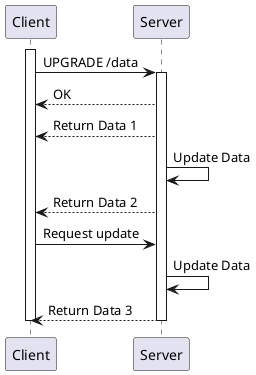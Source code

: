 @startuml
activate Client

Client -> Server: UPGRADE /data
activate Server
Server --> Client: OK
Server --> Client: Return Data 1
Server -> Server: Update Data
Server --> Client: Return Data 2
Client -> Server: Request update
Server -> Server: Update Data
Server --> Client: Return Data 3
deactivate Server

deactivate Client
@enduml
